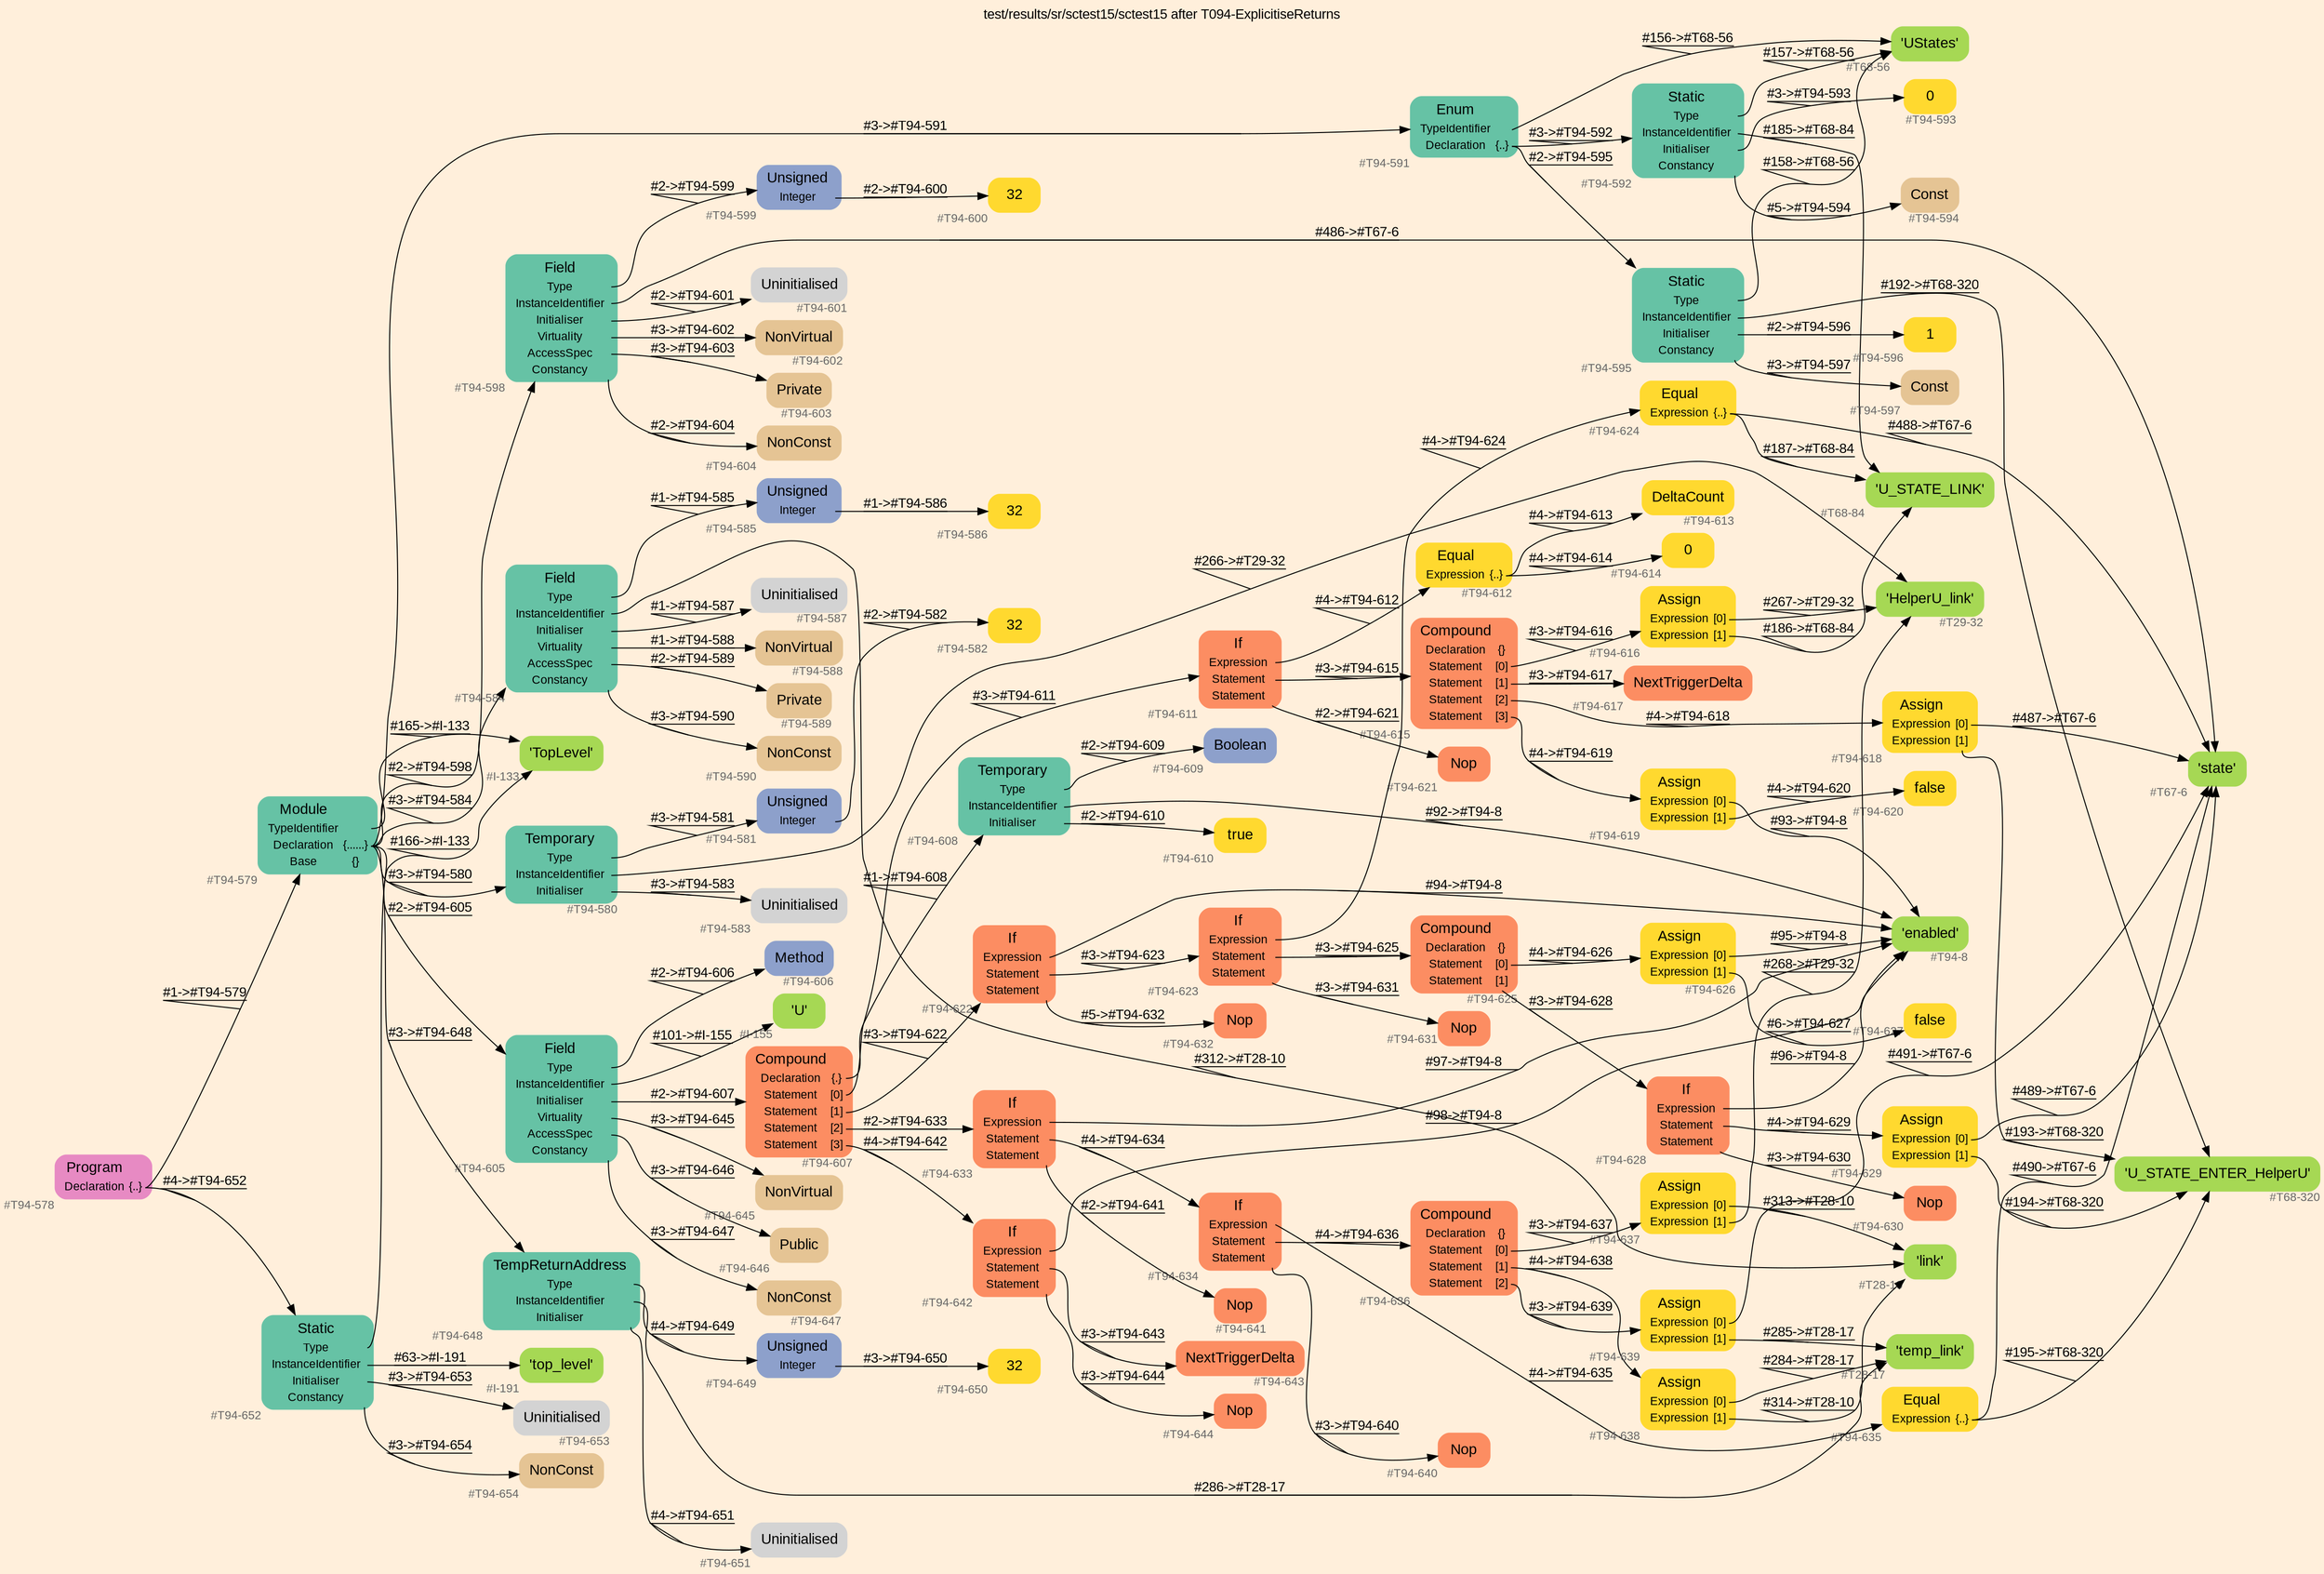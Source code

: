 digraph "test/results/sr/sctest15/sctest15 after T094-ExplicitiseReturns" {
label = "test/results/sr/sctest15/sctest15 after T094-ExplicitiseReturns"
labelloc = t
graph [
    rankdir = "LR"
    ranksep = 0.3
    bgcolor = antiquewhite1
    color = black
    fontcolor = black
    fontname = "Arial"
];
node [
    fontname = "Arial"
];
edge [
    fontname = "Arial"
];

// -------------------- node figure --------------------
// -------- block #T94-578 ----------
"#T94-578" [
    fillcolor = "/set28/4"
    xlabel = "#T94-578"
    fontsize = "12"
    fontcolor = grey40
    shape = "plaintext"
    label = <<TABLE BORDER="0" CELLBORDER="0" CELLSPACING="0">
     <TR><TD><FONT COLOR="black" POINT-SIZE="15">Program</FONT></TD></TR>
     <TR><TD><FONT COLOR="black" POINT-SIZE="12">Declaration</FONT></TD><TD PORT="port0"><FONT COLOR="black" POINT-SIZE="12">{..}</FONT></TD></TR>
    </TABLE>>
    style = "rounded,filled"
];

// -------- block #T94-579 ----------
"#T94-579" [
    fillcolor = "/set28/1"
    xlabel = "#T94-579"
    fontsize = "12"
    fontcolor = grey40
    shape = "plaintext"
    label = <<TABLE BORDER="0" CELLBORDER="0" CELLSPACING="0">
     <TR><TD><FONT COLOR="black" POINT-SIZE="15">Module</FONT></TD></TR>
     <TR><TD><FONT COLOR="black" POINT-SIZE="12">TypeIdentifier</FONT></TD><TD PORT="port0"></TD></TR>
     <TR><TD><FONT COLOR="black" POINT-SIZE="12">Declaration</FONT></TD><TD PORT="port1"><FONT COLOR="black" POINT-SIZE="12">{......}</FONT></TD></TR>
     <TR><TD><FONT COLOR="black" POINT-SIZE="12">Base</FONT></TD><TD PORT="port2"><FONT COLOR="black" POINT-SIZE="12">{}</FONT></TD></TR>
    </TABLE>>
    style = "rounded,filled"
];

// -------- block #I-133 ----------
"#I-133" [
    fillcolor = "/set28/5"
    xlabel = "#I-133"
    fontsize = "12"
    fontcolor = grey40
    shape = "plaintext"
    label = <<TABLE BORDER="0" CELLBORDER="0" CELLSPACING="0">
     <TR><TD><FONT COLOR="black" POINT-SIZE="15">'TopLevel'</FONT></TD></TR>
    </TABLE>>
    style = "rounded,filled"
];

// -------- block #T94-580 ----------
"#T94-580" [
    fillcolor = "/set28/1"
    xlabel = "#T94-580"
    fontsize = "12"
    fontcolor = grey40
    shape = "plaintext"
    label = <<TABLE BORDER="0" CELLBORDER="0" CELLSPACING="0">
     <TR><TD><FONT COLOR="black" POINT-SIZE="15">Temporary</FONT></TD></TR>
     <TR><TD><FONT COLOR="black" POINT-SIZE="12">Type</FONT></TD><TD PORT="port0"></TD></TR>
     <TR><TD><FONT COLOR="black" POINT-SIZE="12">InstanceIdentifier</FONT></TD><TD PORT="port1"></TD></TR>
     <TR><TD><FONT COLOR="black" POINT-SIZE="12">Initialiser</FONT></TD><TD PORT="port2"></TD></TR>
    </TABLE>>
    style = "rounded,filled"
];

// -------- block #T94-581 ----------
"#T94-581" [
    fillcolor = "/set28/3"
    xlabel = "#T94-581"
    fontsize = "12"
    fontcolor = grey40
    shape = "plaintext"
    label = <<TABLE BORDER="0" CELLBORDER="0" CELLSPACING="0">
     <TR><TD><FONT COLOR="black" POINT-SIZE="15">Unsigned</FONT></TD></TR>
     <TR><TD><FONT COLOR="black" POINT-SIZE="12">Integer</FONT></TD><TD PORT="port0"></TD></TR>
    </TABLE>>
    style = "rounded,filled"
];

// -------- block #T94-582 ----------
"#T94-582" [
    fillcolor = "/set28/6"
    xlabel = "#T94-582"
    fontsize = "12"
    fontcolor = grey40
    shape = "plaintext"
    label = <<TABLE BORDER="0" CELLBORDER="0" CELLSPACING="0">
     <TR><TD><FONT COLOR="black" POINT-SIZE="15">32</FONT></TD></TR>
    </TABLE>>
    style = "rounded,filled"
];

// -------- block #T29-32 ----------
"#T29-32" [
    fillcolor = "/set28/5"
    xlabel = "#T29-32"
    fontsize = "12"
    fontcolor = grey40
    shape = "plaintext"
    label = <<TABLE BORDER="0" CELLBORDER="0" CELLSPACING="0">
     <TR><TD><FONT COLOR="black" POINT-SIZE="15">'HelperU_link'</FONT></TD></TR>
    </TABLE>>
    style = "rounded,filled"
];

// -------- block #T94-583 ----------
"#T94-583" [
    xlabel = "#T94-583"
    fontsize = "12"
    fontcolor = grey40
    shape = "plaintext"
    label = <<TABLE BORDER="0" CELLBORDER="0" CELLSPACING="0">
     <TR><TD><FONT COLOR="black" POINT-SIZE="15">Uninitialised</FONT></TD></TR>
    </TABLE>>
    style = "rounded,filled"
];

// -------- block #T94-584 ----------
"#T94-584" [
    fillcolor = "/set28/1"
    xlabel = "#T94-584"
    fontsize = "12"
    fontcolor = grey40
    shape = "plaintext"
    label = <<TABLE BORDER="0" CELLBORDER="0" CELLSPACING="0">
     <TR><TD><FONT COLOR="black" POINT-SIZE="15">Field</FONT></TD></TR>
     <TR><TD><FONT COLOR="black" POINT-SIZE="12">Type</FONT></TD><TD PORT="port0"></TD></TR>
     <TR><TD><FONT COLOR="black" POINT-SIZE="12">InstanceIdentifier</FONT></TD><TD PORT="port1"></TD></TR>
     <TR><TD><FONT COLOR="black" POINT-SIZE="12">Initialiser</FONT></TD><TD PORT="port2"></TD></TR>
     <TR><TD><FONT COLOR="black" POINT-SIZE="12">Virtuality</FONT></TD><TD PORT="port3"></TD></TR>
     <TR><TD><FONT COLOR="black" POINT-SIZE="12">AccessSpec</FONT></TD><TD PORT="port4"></TD></TR>
     <TR><TD><FONT COLOR="black" POINT-SIZE="12">Constancy</FONT></TD><TD PORT="port5"></TD></TR>
    </TABLE>>
    style = "rounded,filled"
];

// -------- block #T94-585 ----------
"#T94-585" [
    fillcolor = "/set28/3"
    xlabel = "#T94-585"
    fontsize = "12"
    fontcolor = grey40
    shape = "plaintext"
    label = <<TABLE BORDER="0" CELLBORDER="0" CELLSPACING="0">
     <TR><TD><FONT COLOR="black" POINT-SIZE="15">Unsigned</FONT></TD></TR>
     <TR><TD><FONT COLOR="black" POINT-SIZE="12">Integer</FONT></TD><TD PORT="port0"></TD></TR>
    </TABLE>>
    style = "rounded,filled"
];

// -------- block #T94-586 ----------
"#T94-586" [
    fillcolor = "/set28/6"
    xlabel = "#T94-586"
    fontsize = "12"
    fontcolor = grey40
    shape = "plaintext"
    label = <<TABLE BORDER="0" CELLBORDER="0" CELLSPACING="0">
     <TR><TD><FONT COLOR="black" POINT-SIZE="15">32</FONT></TD></TR>
    </TABLE>>
    style = "rounded,filled"
];

// -------- block #T28-10 ----------
"#T28-10" [
    fillcolor = "/set28/5"
    xlabel = "#T28-10"
    fontsize = "12"
    fontcolor = grey40
    shape = "plaintext"
    label = <<TABLE BORDER="0" CELLBORDER="0" CELLSPACING="0">
     <TR><TD><FONT COLOR="black" POINT-SIZE="15">'link'</FONT></TD></TR>
    </TABLE>>
    style = "rounded,filled"
];

// -------- block #T94-587 ----------
"#T94-587" [
    xlabel = "#T94-587"
    fontsize = "12"
    fontcolor = grey40
    shape = "plaintext"
    label = <<TABLE BORDER="0" CELLBORDER="0" CELLSPACING="0">
     <TR><TD><FONT COLOR="black" POINT-SIZE="15">Uninitialised</FONT></TD></TR>
    </TABLE>>
    style = "rounded,filled"
];

// -------- block #T94-588 ----------
"#T94-588" [
    fillcolor = "/set28/7"
    xlabel = "#T94-588"
    fontsize = "12"
    fontcolor = grey40
    shape = "plaintext"
    label = <<TABLE BORDER="0" CELLBORDER="0" CELLSPACING="0">
     <TR><TD><FONT COLOR="black" POINT-SIZE="15">NonVirtual</FONT></TD></TR>
    </TABLE>>
    style = "rounded,filled"
];

// -------- block #T94-589 ----------
"#T94-589" [
    fillcolor = "/set28/7"
    xlabel = "#T94-589"
    fontsize = "12"
    fontcolor = grey40
    shape = "plaintext"
    label = <<TABLE BORDER="0" CELLBORDER="0" CELLSPACING="0">
     <TR><TD><FONT COLOR="black" POINT-SIZE="15">Private</FONT></TD></TR>
    </TABLE>>
    style = "rounded,filled"
];

// -------- block #T94-590 ----------
"#T94-590" [
    fillcolor = "/set28/7"
    xlabel = "#T94-590"
    fontsize = "12"
    fontcolor = grey40
    shape = "plaintext"
    label = <<TABLE BORDER="0" CELLBORDER="0" CELLSPACING="0">
     <TR><TD><FONT COLOR="black" POINT-SIZE="15">NonConst</FONT></TD></TR>
    </TABLE>>
    style = "rounded,filled"
];

// -------- block #T94-591 ----------
"#T94-591" [
    fillcolor = "/set28/1"
    xlabel = "#T94-591"
    fontsize = "12"
    fontcolor = grey40
    shape = "plaintext"
    label = <<TABLE BORDER="0" CELLBORDER="0" CELLSPACING="0">
     <TR><TD><FONT COLOR="black" POINT-SIZE="15">Enum</FONT></TD></TR>
     <TR><TD><FONT COLOR="black" POINT-SIZE="12">TypeIdentifier</FONT></TD><TD PORT="port0"></TD></TR>
     <TR><TD><FONT COLOR="black" POINT-SIZE="12">Declaration</FONT></TD><TD PORT="port1"><FONT COLOR="black" POINT-SIZE="12">{..}</FONT></TD></TR>
    </TABLE>>
    style = "rounded,filled"
];

// -------- block #T68-56 ----------
"#T68-56" [
    fillcolor = "/set28/5"
    xlabel = "#T68-56"
    fontsize = "12"
    fontcolor = grey40
    shape = "plaintext"
    label = <<TABLE BORDER="0" CELLBORDER="0" CELLSPACING="0">
     <TR><TD><FONT COLOR="black" POINT-SIZE="15">'UStates'</FONT></TD></TR>
    </TABLE>>
    style = "rounded,filled"
];

// -------- block #T94-592 ----------
"#T94-592" [
    fillcolor = "/set28/1"
    xlabel = "#T94-592"
    fontsize = "12"
    fontcolor = grey40
    shape = "plaintext"
    label = <<TABLE BORDER="0" CELLBORDER="0" CELLSPACING="0">
     <TR><TD><FONT COLOR="black" POINT-SIZE="15">Static</FONT></TD></TR>
     <TR><TD><FONT COLOR="black" POINT-SIZE="12">Type</FONT></TD><TD PORT="port0"></TD></TR>
     <TR><TD><FONT COLOR="black" POINT-SIZE="12">InstanceIdentifier</FONT></TD><TD PORT="port1"></TD></TR>
     <TR><TD><FONT COLOR="black" POINT-SIZE="12">Initialiser</FONT></TD><TD PORT="port2"></TD></TR>
     <TR><TD><FONT COLOR="black" POINT-SIZE="12">Constancy</FONT></TD><TD PORT="port3"></TD></TR>
    </TABLE>>
    style = "rounded,filled"
];

// -------- block #T68-84 ----------
"#T68-84" [
    fillcolor = "/set28/5"
    xlabel = "#T68-84"
    fontsize = "12"
    fontcolor = grey40
    shape = "plaintext"
    label = <<TABLE BORDER="0" CELLBORDER="0" CELLSPACING="0">
     <TR><TD><FONT COLOR="black" POINT-SIZE="15">'U_STATE_LINK'</FONT></TD></TR>
    </TABLE>>
    style = "rounded,filled"
];

// -------- block #T94-593 ----------
"#T94-593" [
    fillcolor = "/set28/6"
    xlabel = "#T94-593"
    fontsize = "12"
    fontcolor = grey40
    shape = "plaintext"
    label = <<TABLE BORDER="0" CELLBORDER="0" CELLSPACING="0">
     <TR><TD><FONT COLOR="black" POINT-SIZE="15">0</FONT></TD></TR>
    </TABLE>>
    style = "rounded,filled"
];

// -------- block #T94-594 ----------
"#T94-594" [
    fillcolor = "/set28/7"
    xlabel = "#T94-594"
    fontsize = "12"
    fontcolor = grey40
    shape = "plaintext"
    label = <<TABLE BORDER="0" CELLBORDER="0" CELLSPACING="0">
     <TR><TD><FONT COLOR="black" POINT-SIZE="15">Const</FONT></TD></TR>
    </TABLE>>
    style = "rounded,filled"
];

// -------- block #T94-595 ----------
"#T94-595" [
    fillcolor = "/set28/1"
    xlabel = "#T94-595"
    fontsize = "12"
    fontcolor = grey40
    shape = "plaintext"
    label = <<TABLE BORDER="0" CELLBORDER="0" CELLSPACING="0">
     <TR><TD><FONT COLOR="black" POINT-SIZE="15">Static</FONT></TD></TR>
     <TR><TD><FONT COLOR="black" POINT-SIZE="12">Type</FONT></TD><TD PORT="port0"></TD></TR>
     <TR><TD><FONT COLOR="black" POINT-SIZE="12">InstanceIdentifier</FONT></TD><TD PORT="port1"></TD></TR>
     <TR><TD><FONT COLOR="black" POINT-SIZE="12">Initialiser</FONT></TD><TD PORT="port2"></TD></TR>
     <TR><TD><FONT COLOR="black" POINT-SIZE="12">Constancy</FONT></TD><TD PORT="port3"></TD></TR>
    </TABLE>>
    style = "rounded,filled"
];

// -------- block #T68-320 ----------
"#T68-320" [
    fillcolor = "/set28/5"
    xlabel = "#T68-320"
    fontsize = "12"
    fontcolor = grey40
    shape = "plaintext"
    label = <<TABLE BORDER="0" CELLBORDER="0" CELLSPACING="0">
     <TR><TD><FONT COLOR="black" POINT-SIZE="15">'U_STATE_ENTER_HelperU'</FONT></TD></TR>
    </TABLE>>
    style = "rounded,filled"
];

// -------- block #T94-596 ----------
"#T94-596" [
    fillcolor = "/set28/6"
    xlabel = "#T94-596"
    fontsize = "12"
    fontcolor = grey40
    shape = "plaintext"
    label = <<TABLE BORDER="0" CELLBORDER="0" CELLSPACING="0">
     <TR><TD><FONT COLOR="black" POINT-SIZE="15">1</FONT></TD></TR>
    </TABLE>>
    style = "rounded,filled"
];

// -------- block #T94-597 ----------
"#T94-597" [
    fillcolor = "/set28/7"
    xlabel = "#T94-597"
    fontsize = "12"
    fontcolor = grey40
    shape = "plaintext"
    label = <<TABLE BORDER="0" CELLBORDER="0" CELLSPACING="0">
     <TR><TD><FONT COLOR="black" POINT-SIZE="15">Const</FONT></TD></TR>
    </TABLE>>
    style = "rounded,filled"
];

// -------- block #T94-598 ----------
"#T94-598" [
    fillcolor = "/set28/1"
    xlabel = "#T94-598"
    fontsize = "12"
    fontcolor = grey40
    shape = "plaintext"
    label = <<TABLE BORDER="0" CELLBORDER="0" CELLSPACING="0">
     <TR><TD><FONT COLOR="black" POINT-SIZE="15">Field</FONT></TD></TR>
     <TR><TD><FONT COLOR="black" POINT-SIZE="12">Type</FONT></TD><TD PORT="port0"></TD></TR>
     <TR><TD><FONT COLOR="black" POINT-SIZE="12">InstanceIdentifier</FONT></TD><TD PORT="port1"></TD></TR>
     <TR><TD><FONT COLOR="black" POINT-SIZE="12">Initialiser</FONT></TD><TD PORT="port2"></TD></TR>
     <TR><TD><FONT COLOR="black" POINT-SIZE="12">Virtuality</FONT></TD><TD PORT="port3"></TD></TR>
     <TR><TD><FONT COLOR="black" POINT-SIZE="12">AccessSpec</FONT></TD><TD PORT="port4"></TD></TR>
     <TR><TD><FONT COLOR="black" POINT-SIZE="12">Constancy</FONT></TD><TD PORT="port5"></TD></TR>
    </TABLE>>
    style = "rounded,filled"
];

// -------- block #T94-599 ----------
"#T94-599" [
    fillcolor = "/set28/3"
    xlabel = "#T94-599"
    fontsize = "12"
    fontcolor = grey40
    shape = "plaintext"
    label = <<TABLE BORDER="0" CELLBORDER="0" CELLSPACING="0">
     <TR><TD><FONT COLOR="black" POINT-SIZE="15">Unsigned</FONT></TD></TR>
     <TR><TD><FONT COLOR="black" POINT-SIZE="12">Integer</FONT></TD><TD PORT="port0"></TD></TR>
    </TABLE>>
    style = "rounded,filled"
];

// -------- block #T94-600 ----------
"#T94-600" [
    fillcolor = "/set28/6"
    xlabel = "#T94-600"
    fontsize = "12"
    fontcolor = grey40
    shape = "plaintext"
    label = <<TABLE BORDER="0" CELLBORDER="0" CELLSPACING="0">
     <TR><TD><FONT COLOR="black" POINT-SIZE="15">32</FONT></TD></TR>
    </TABLE>>
    style = "rounded,filled"
];

// -------- block #T67-6 ----------
"#T67-6" [
    fillcolor = "/set28/5"
    xlabel = "#T67-6"
    fontsize = "12"
    fontcolor = grey40
    shape = "plaintext"
    label = <<TABLE BORDER="0" CELLBORDER="0" CELLSPACING="0">
     <TR><TD><FONT COLOR="black" POINT-SIZE="15">'state'</FONT></TD></TR>
    </TABLE>>
    style = "rounded,filled"
];

// -------- block #T94-601 ----------
"#T94-601" [
    xlabel = "#T94-601"
    fontsize = "12"
    fontcolor = grey40
    shape = "plaintext"
    label = <<TABLE BORDER="0" CELLBORDER="0" CELLSPACING="0">
     <TR><TD><FONT COLOR="black" POINT-SIZE="15">Uninitialised</FONT></TD></TR>
    </TABLE>>
    style = "rounded,filled"
];

// -------- block #T94-602 ----------
"#T94-602" [
    fillcolor = "/set28/7"
    xlabel = "#T94-602"
    fontsize = "12"
    fontcolor = grey40
    shape = "plaintext"
    label = <<TABLE BORDER="0" CELLBORDER="0" CELLSPACING="0">
     <TR><TD><FONT COLOR="black" POINT-SIZE="15">NonVirtual</FONT></TD></TR>
    </TABLE>>
    style = "rounded,filled"
];

// -------- block #T94-603 ----------
"#T94-603" [
    fillcolor = "/set28/7"
    xlabel = "#T94-603"
    fontsize = "12"
    fontcolor = grey40
    shape = "plaintext"
    label = <<TABLE BORDER="0" CELLBORDER="0" CELLSPACING="0">
     <TR><TD><FONT COLOR="black" POINT-SIZE="15">Private</FONT></TD></TR>
    </TABLE>>
    style = "rounded,filled"
];

// -------- block #T94-604 ----------
"#T94-604" [
    fillcolor = "/set28/7"
    xlabel = "#T94-604"
    fontsize = "12"
    fontcolor = grey40
    shape = "plaintext"
    label = <<TABLE BORDER="0" CELLBORDER="0" CELLSPACING="0">
     <TR><TD><FONT COLOR="black" POINT-SIZE="15">NonConst</FONT></TD></TR>
    </TABLE>>
    style = "rounded,filled"
];

// -------- block #T94-605 ----------
"#T94-605" [
    fillcolor = "/set28/1"
    xlabel = "#T94-605"
    fontsize = "12"
    fontcolor = grey40
    shape = "plaintext"
    label = <<TABLE BORDER="0" CELLBORDER="0" CELLSPACING="0">
     <TR><TD><FONT COLOR="black" POINT-SIZE="15">Field</FONT></TD></TR>
     <TR><TD><FONT COLOR="black" POINT-SIZE="12">Type</FONT></TD><TD PORT="port0"></TD></TR>
     <TR><TD><FONT COLOR="black" POINT-SIZE="12">InstanceIdentifier</FONT></TD><TD PORT="port1"></TD></TR>
     <TR><TD><FONT COLOR="black" POINT-SIZE="12">Initialiser</FONT></TD><TD PORT="port2"></TD></TR>
     <TR><TD><FONT COLOR="black" POINT-SIZE="12">Virtuality</FONT></TD><TD PORT="port3"></TD></TR>
     <TR><TD><FONT COLOR="black" POINT-SIZE="12">AccessSpec</FONT></TD><TD PORT="port4"></TD></TR>
     <TR><TD><FONT COLOR="black" POINT-SIZE="12">Constancy</FONT></TD><TD PORT="port5"></TD></TR>
    </TABLE>>
    style = "rounded,filled"
];

// -------- block #T94-606 ----------
"#T94-606" [
    fillcolor = "/set28/3"
    xlabel = "#T94-606"
    fontsize = "12"
    fontcolor = grey40
    shape = "plaintext"
    label = <<TABLE BORDER="0" CELLBORDER="0" CELLSPACING="0">
     <TR><TD><FONT COLOR="black" POINT-SIZE="15">Method</FONT></TD></TR>
    </TABLE>>
    style = "rounded,filled"
];

// -------- block #I-155 ----------
"#I-155" [
    fillcolor = "/set28/5"
    xlabel = "#I-155"
    fontsize = "12"
    fontcolor = grey40
    shape = "plaintext"
    label = <<TABLE BORDER="0" CELLBORDER="0" CELLSPACING="0">
     <TR><TD><FONT COLOR="black" POINT-SIZE="15">'U'</FONT></TD></TR>
    </TABLE>>
    style = "rounded,filled"
];

// -------- block #T94-607 ----------
"#T94-607" [
    fillcolor = "/set28/2"
    xlabel = "#T94-607"
    fontsize = "12"
    fontcolor = grey40
    shape = "plaintext"
    label = <<TABLE BORDER="0" CELLBORDER="0" CELLSPACING="0">
     <TR><TD><FONT COLOR="black" POINT-SIZE="15">Compound</FONT></TD></TR>
     <TR><TD><FONT COLOR="black" POINT-SIZE="12">Declaration</FONT></TD><TD PORT="port0"><FONT COLOR="black" POINT-SIZE="12">{.}</FONT></TD></TR>
     <TR><TD><FONT COLOR="black" POINT-SIZE="12">Statement</FONT></TD><TD PORT="port1"><FONT COLOR="black" POINT-SIZE="12">[0]</FONT></TD></TR>
     <TR><TD><FONT COLOR="black" POINT-SIZE="12">Statement</FONT></TD><TD PORT="port2"><FONT COLOR="black" POINT-SIZE="12">[1]</FONT></TD></TR>
     <TR><TD><FONT COLOR="black" POINT-SIZE="12">Statement</FONT></TD><TD PORT="port3"><FONT COLOR="black" POINT-SIZE="12">[2]</FONT></TD></TR>
     <TR><TD><FONT COLOR="black" POINT-SIZE="12">Statement</FONT></TD><TD PORT="port4"><FONT COLOR="black" POINT-SIZE="12">[3]</FONT></TD></TR>
    </TABLE>>
    style = "rounded,filled"
];

// -------- block #T94-608 ----------
"#T94-608" [
    fillcolor = "/set28/1"
    xlabel = "#T94-608"
    fontsize = "12"
    fontcolor = grey40
    shape = "plaintext"
    label = <<TABLE BORDER="0" CELLBORDER="0" CELLSPACING="0">
     <TR><TD><FONT COLOR="black" POINT-SIZE="15">Temporary</FONT></TD></TR>
     <TR><TD><FONT COLOR="black" POINT-SIZE="12">Type</FONT></TD><TD PORT="port0"></TD></TR>
     <TR><TD><FONT COLOR="black" POINT-SIZE="12">InstanceIdentifier</FONT></TD><TD PORT="port1"></TD></TR>
     <TR><TD><FONT COLOR="black" POINT-SIZE="12">Initialiser</FONT></TD><TD PORT="port2"></TD></TR>
    </TABLE>>
    style = "rounded,filled"
];

// -------- block #T94-609 ----------
"#T94-609" [
    fillcolor = "/set28/3"
    xlabel = "#T94-609"
    fontsize = "12"
    fontcolor = grey40
    shape = "plaintext"
    label = <<TABLE BORDER="0" CELLBORDER="0" CELLSPACING="0">
     <TR><TD><FONT COLOR="black" POINT-SIZE="15">Boolean</FONT></TD></TR>
    </TABLE>>
    style = "rounded,filled"
];

// -------- block #T94-8 ----------
"#T94-8" [
    fillcolor = "/set28/5"
    xlabel = "#T94-8"
    fontsize = "12"
    fontcolor = grey40
    shape = "plaintext"
    label = <<TABLE BORDER="0" CELLBORDER="0" CELLSPACING="0">
     <TR><TD><FONT COLOR="black" POINT-SIZE="15">'enabled'</FONT></TD></TR>
    </TABLE>>
    style = "rounded,filled"
];

// -------- block #T94-610 ----------
"#T94-610" [
    fillcolor = "/set28/6"
    xlabel = "#T94-610"
    fontsize = "12"
    fontcolor = grey40
    shape = "plaintext"
    label = <<TABLE BORDER="0" CELLBORDER="0" CELLSPACING="0">
     <TR><TD><FONT COLOR="black" POINT-SIZE="15">true</FONT></TD></TR>
    </TABLE>>
    style = "rounded,filled"
];

// -------- block #T94-611 ----------
"#T94-611" [
    fillcolor = "/set28/2"
    xlabel = "#T94-611"
    fontsize = "12"
    fontcolor = grey40
    shape = "plaintext"
    label = <<TABLE BORDER="0" CELLBORDER="0" CELLSPACING="0">
     <TR><TD><FONT COLOR="black" POINT-SIZE="15">If</FONT></TD></TR>
     <TR><TD><FONT COLOR="black" POINT-SIZE="12">Expression</FONT></TD><TD PORT="port0"></TD></TR>
     <TR><TD><FONT COLOR="black" POINT-SIZE="12">Statement</FONT></TD><TD PORT="port1"></TD></TR>
     <TR><TD><FONT COLOR="black" POINT-SIZE="12">Statement</FONT></TD><TD PORT="port2"></TD></TR>
    </TABLE>>
    style = "rounded,filled"
];

// -------- block #T94-612 ----------
"#T94-612" [
    fillcolor = "/set28/6"
    xlabel = "#T94-612"
    fontsize = "12"
    fontcolor = grey40
    shape = "plaintext"
    label = <<TABLE BORDER="0" CELLBORDER="0" CELLSPACING="0">
     <TR><TD><FONT COLOR="black" POINT-SIZE="15">Equal</FONT></TD></TR>
     <TR><TD><FONT COLOR="black" POINT-SIZE="12">Expression</FONT></TD><TD PORT="port0"><FONT COLOR="black" POINT-SIZE="12">{..}</FONT></TD></TR>
    </TABLE>>
    style = "rounded,filled"
];

// -------- block #T94-613 ----------
"#T94-613" [
    fillcolor = "/set28/6"
    xlabel = "#T94-613"
    fontsize = "12"
    fontcolor = grey40
    shape = "plaintext"
    label = <<TABLE BORDER="0" CELLBORDER="0" CELLSPACING="0">
     <TR><TD><FONT COLOR="black" POINT-SIZE="15">DeltaCount</FONT></TD></TR>
    </TABLE>>
    style = "rounded,filled"
];

// -------- block #T94-614 ----------
"#T94-614" [
    fillcolor = "/set28/6"
    xlabel = "#T94-614"
    fontsize = "12"
    fontcolor = grey40
    shape = "plaintext"
    label = <<TABLE BORDER="0" CELLBORDER="0" CELLSPACING="0">
     <TR><TD><FONT COLOR="black" POINT-SIZE="15">0</FONT></TD></TR>
    </TABLE>>
    style = "rounded,filled"
];

// -------- block #T94-615 ----------
"#T94-615" [
    fillcolor = "/set28/2"
    xlabel = "#T94-615"
    fontsize = "12"
    fontcolor = grey40
    shape = "plaintext"
    label = <<TABLE BORDER="0" CELLBORDER="0" CELLSPACING="0">
     <TR><TD><FONT COLOR="black" POINT-SIZE="15">Compound</FONT></TD></TR>
     <TR><TD><FONT COLOR="black" POINT-SIZE="12">Declaration</FONT></TD><TD PORT="port0"><FONT COLOR="black" POINT-SIZE="12">{}</FONT></TD></TR>
     <TR><TD><FONT COLOR="black" POINT-SIZE="12">Statement</FONT></TD><TD PORT="port1"><FONT COLOR="black" POINT-SIZE="12">[0]</FONT></TD></TR>
     <TR><TD><FONT COLOR="black" POINT-SIZE="12">Statement</FONT></TD><TD PORT="port2"><FONT COLOR="black" POINT-SIZE="12">[1]</FONT></TD></TR>
     <TR><TD><FONT COLOR="black" POINT-SIZE="12">Statement</FONT></TD><TD PORT="port3"><FONT COLOR="black" POINT-SIZE="12">[2]</FONT></TD></TR>
     <TR><TD><FONT COLOR="black" POINT-SIZE="12">Statement</FONT></TD><TD PORT="port4"><FONT COLOR="black" POINT-SIZE="12">[3]</FONT></TD></TR>
    </TABLE>>
    style = "rounded,filled"
];

// -------- block #T94-616 ----------
"#T94-616" [
    fillcolor = "/set28/6"
    xlabel = "#T94-616"
    fontsize = "12"
    fontcolor = grey40
    shape = "plaintext"
    label = <<TABLE BORDER="0" CELLBORDER="0" CELLSPACING="0">
     <TR><TD><FONT COLOR="black" POINT-SIZE="15">Assign</FONT></TD></TR>
     <TR><TD><FONT COLOR="black" POINT-SIZE="12">Expression</FONT></TD><TD PORT="port0"><FONT COLOR="black" POINT-SIZE="12">[0]</FONT></TD></TR>
     <TR><TD><FONT COLOR="black" POINT-SIZE="12">Expression</FONT></TD><TD PORT="port1"><FONT COLOR="black" POINT-SIZE="12">[1]</FONT></TD></TR>
    </TABLE>>
    style = "rounded,filled"
];

// -------- block #T94-617 ----------
"#T94-617" [
    fillcolor = "/set28/2"
    xlabel = "#T94-617"
    fontsize = "12"
    fontcolor = grey40
    shape = "plaintext"
    label = <<TABLE BORDER="0" CELLBORDER="0" CELLSPACING="0">
     <TR><TD><FONT COLOR="black" POINT-SIZE="15">NextTriggerDelta</FONT></TD></TR>
    </TABLE>>
    style = "rounded,filled"
];

// -------- block #T94-618 ----------
"#T94-618" [
    fillcolor = "/set28/6"
    xlabel = "#T94-618"
    fontsize = "12"
    fontcolor = grey40
    shape = "plaintext"
    label = <<TABLE BORDER="0" CELLBORDER="0" CELLSPACING="0">
     <TR><TD><FONT COLOR="black" POINT-SIZE="15">Assign</FONT></TD></TR>
     <TR><TD><FONT COLOR="black" POINT-SIZE="12">Expression</FONT></TD><TD PORT="port0"><FONT COLOR="black" POINT-SIZE="12">[0]</FONT></TD></TR>
     <TR><TD><FONT COLOR="black" POINT-SIZE="12">Expression</FONT></TD><TD PORT="port1"><FONT COLOR="black" POINT-SIZE="12">[1]</FONT></TD></TR>
    </TABLE>>
    style = "rounded,filled"
];

// -------- block #T94-619 ----------
"#T94-619" [
    fillcolor = "/set28/6"
    xlabel = "#T94-619"
    fontsize = "12"
    fontcolor = grey40
    shape = "plaintext"
    label = <<TABLE BORDER="0" CELLBORDER="0" CELLSPACING="0">
     <TR><TD><FONT COLOR="black" POINT-SIZE="15">Assign</FONT></TD></TR>
     <TR><TD><FONT COLOR="black" POINT-SIZE="12">Expression</FONT></TD><TD PORT="port0"><FONT COLOR="black" POINT-SIZE="12">[0]</FONT></TD></TR>
     <TR><TD><FONT COLOR="black" POINT-SIZE="12">Expression</FONT></TD><TD PORT="port1"><FONT COLOR="black" POINT-SIZE="12">[1]</FONT></TD></TR>
    </TABLE>>
    style = "rounded,filled"
];

// -------- block #T94-620 ----------
"#T94-620" [
    fillcolor = "/set28/6"
    xlabel = "#T94-620"
    fontsize = "12"
    fontcolor = grey40
    shape = "plaintext"
    label = <<TABLE BORDER="0" CELLBORDER="0" CELLSPACING="0">
     <TR><TD><FONT COLOR="black" POINT-SIZE="15">false</FONT></TD></TR>
    </TABLE>>
    style = "rounded,filled"
];

// -------- block #T94-621 ----------
"#T94-621" [
    fillcolor = "/set28/2"
    xlabel = "#T94-621"
    fontsize = "12"
    fontcolor = grey40
    shape = "plaintext"
    label = <<TABLE BORDER="0" CELLBORDER="0" CELLSPACING="0">
     <TR><TD><FONT COLOR="black" POINT-SIZE="15">Nop</FONT></TD></TR>
    </TABLE>>
    style = "rounded,filled"
];

// -------- block #T94-622 ----------
"#T94-622" [
    fillcolor = "/set28/2"
    xlabel = "#T94-622"
    fontsize = "12"
    fontcolor = grey40
    shape = "plaintext"
    label = <<TABLE BORDER="0" CELLBORDER="0" CELLSPACING="0">
     <TR><TD><FONT COLOR="black" POINT-SIZE="15">If</FONT></TD></TR>
     <TR><TD><FONT COLOR="black" POINT-SIZE="12">Expression</FONT></TD><TD PORT="port0"></TD></TR>
     <TR><TD><FONT COLOR="black" POINT-SIZE="12">Statement</FONT></TD><TD PORT="port1"></TD></TR>
     <TR><TD><FONT COLOR="black" POINT-SIZE="12">Statement</FONT></TD><TD PORT="port2"></TD></TR>
    </TABLE>>
    style = "rounded,filled"
];

// -------- block #T94-623 ----------
"#T94-623" [
    fillcolor = "/set28/2"
    xlabel = "#T94-623"
    fontsize = "12"
    fontcolor = grey40
    shape = "plaintext"
    label = <<TABLE BORDER="0" CELLBORDER="0" CELLSPACING="0">
     <TR><TD><FONT COLOR="black" POINT-SIZE="15">If</FONT></TD></TR>
     <TR><TD><FONT COLOR="black" POINT-SIZE="12">Expression</FONT></TD><TD PORT="port0"></TD></TR>
     <TR><TD><FONT COLOR="black" POINT-SIZE="12">Statement</FONT></TD><TD PORT="port1"></TD></TR>
     <TR><TD><FONT COLOR="black" POINT-SIZE="12">Statement</FONT></TD><TD PORT="port2"></TD></TR>
    </TABLE>>
    style = "rounded,filled"
];

// -------- block #T94-624 ----------
"#T94-624" [
    fillcolor = "/set28/6"
    xlabel = "#T94-624"
    fontsize = "12"
    fontcolor = grey40
    shape = "plaintext"
    label = <<TABLE BORDER="0" CELLBORDER="0" CELLSPACING="0">
     <TR><TD><FONT COLOR="black" POINT-SIZE="15">Equal</FONT></TD></TR>
     <TR><TD><FONT COLOR="black" POINT-SIZE="12">Expression</FONT></TD><TD PORT="port0"><FONT COLOR="black" POINT-SIZE="12">{..}</FONT></TD></TR>
    </TABLE>>
    style = "rounded,filled"
];

// -------- block #T94-625 ----------
"#T94-625" [
    fillcolor = "/set28/2"
    xlabel = "#T94-625"
    fontsize = "12"
    fontcolor = grey40
    shape = "plaintext"
    label = <<TABLE BORDER="0" CELLBORDER="0" CELLSPACING="0">
     <TR><TD><FONT COLOR="black" POINT-SIZE="15">Compound</FONT></TD></TR>
     <TR><TD><FONT COLOR="black" POINT-SIZE="12">Declaration</FONT></TD><TD PORT="port0"><FONT COLOR="black" POINT-SIZE="12">{}</FONT></TD></TR>
     <TR><TD><FONT COLOR="black" POINT-SIZE="12">Statement</FONT></TD><TD PORT="port1"><FONT COLOR="black" POINT-SIZE="12">[0]</FONT></TD></TR>
     <TR><TD><FONT COLOR="black" POINT-SIZE="12">Statement</FONT></TD><TD PORT="port2"><FONT COLOR="black" POINT-SIZE="12">[1]</FONT></TD></TR>
    </TABLE>>
    style = "rounded,filled"
];

// -------- block #T94-626 ----------
"#T94-626" [
    fillcolor = "/set28/6"
    xlabel = "#T94-626"
    fontsize = "12"
    fontcolor = grey40
    shape = "plaintext"
    label = <<TABLE BORDER="0" CELLBORDER="0" CELLSPACING="0">
     <TR><TD><FONT COLOR="black" POINT-SIZE="15">Assign</FONT></TD></TR>
     <TR><TD><FONT COLOR="black" POINT-SIZE="12">Expression</FONT></TD><TD PORT="port0"><FONT COLOR="black" POINT-SIZE="12">[0]</FONT></TD></TR>
     <TR><TD><FONT COLOR="black" POINT-SIZE="12">Expression</FONT></TD><TD PORT="port1"><FONT COLOR="black" POINT-SIZE="12">[1]</FONT></TD></TR>
    </TABLE>>
    style = "rounded,filled"
];

// -------- block #T94-627 ----------
"#T94-627" [
    fillcolor = "/set28/6"
    xlabel = "#T94-627"
    fontsize = "12"
    fontcolor = grey40
    shape = "plaintext"
    label = <<TABLE BORDER="0" CELLBORDER="0" CELLSPACING="0">
     <TR><TD><FONT COLOR="black" POINT-SIZE="15">false</FONT></TD></TR>
    </TABLE>>
    style = "rounded,filled"
];

// -------- block #T94-628 ----------
"#T94-628" [
    fillcolor = "/set28/2"
    xlabel = "#T94-628"
    fontsize = "12"
    fontcolor = grey40
    shape = "plaintext"
    label = <<TABLE BORDER="0" CELLBORDER="0" CELLSPACING="0">
     <TR><TD><FONT COLOR="black" POINT-SIZE="15">If</FONT></TD></TR>
     <TR><TD><FONT COLOR="black" POINT-SIZE="12">Expression</FONT></TD><TD PORT="port0"></TD></TR>
     <TR><TD><FONT COLOR="black" POINT-SIZE="12">Statement</FONT></TD><TD PORT="port1"></TD></TR>
     <TR><TD><FONT COLOR="black" POINT-SIZE="12">Statement</FONT></TD><TD PORT="port2"></TD></TR>
    </TABLE>>
    style = "rounded,filled"
];

// -------- block #T94-629 ----------
"#T94-629" [
    fillcolor = "/set28/6"
    xlabel = "#T94-629"
    fontsize = "12"
    fontcolor = grey40
    shape = "plaintext"
    label = <<TABLE BORDER="0" CELLBORDER="0" CELLSPACING="0">
     <TR><TD><FONT COLOR="black" POINT-SIZE="15">Assign</FONT></TD></TR>
     <TR><TD><FONT COLOR="black" POINT-SIZE="12">Expression</FONT></TD><TD PORT="port0"><FONT COLOR="black" POINT-SIZE="12">[0]</FONT></TD></TR>
     <TR><TD><FONT COLOR="black" POINT-SIZE="12">Expression</FONT></TD><TD PORT="port1"><FONT COLOR="black" POINT-SIZE="12">[1]</FONT></TD></TR>
    </TABLE>>
    style = "rounded,filled"
];

// -------- block #T94-630 ----------
"#T94-630" [
    fillcolor = "/set28/2"
    xlabel = "#T94-630"
    fontsize = "12"
    fontcolor = grey40
    shape = "plaintext"
    label = <<TABLE BORDER="0" CELLBORDER="0" CELLSPACING="0">
     <TR><TD><FONT COLOR="black" POINT-SIZE="15">Nop</FONT></TD></TR>
    </TABLE>>
    style = "rounded,filled"
];

// -------- block #T94-631 ----------
"#T94-631" [
    fillcolor = "/set28/2"
    xlabel = "#T94-631"
    fontsize = "12"
    fontcolor = grey40
    shape = "plaintext"
    label = <<TABLE BORDER="0" CELLBORDER="0" CELLSPACING="0">
     <TR><TD><FONT COLOR="black" POINT-SIZE="15">Nop</FONT></TD></TR>
    </TABLE>>
    style = "rounded,filled"
];

// -------- block #T94-632 ----------
"#T94-632" [
    fillcolor = "/set28/2"
    xlabel = "#T94-632"
    fontsize = "12"
    fontcolor = grey40
    shape = "plaintext"
    label = <<TABLE BORDER="0" CELLBORDER="0" CELLSPACING="0">
     <TR><TD><FONT COLOR="black" POINT-SIZE="15">Nop</FONT></TD></TR>
    </TABLE>>
    style = "rounded,filled"
];

// -------- block #T94-633 ----------
"#T94-633" [
    fillcolor = "/set28/2"
    xlabel = "#T94-633"
    fontsize = "12"
    fontcolor = grey40
    shape = "plaintext"
    label = <<TABLE BORDER="0" CELLBORDER="0" CELLSPACING="0">
     <TR><TD><FONT COLOR="black" POINT-SIZE="15">If</FONT></TD></TR>
     <TR><TD><FONT COLOR="black" POINT-SIZE="12">Expression</FONT></TD><TD PORT="port0"></TD></TR>
     <TR><TD><FONT COLOR="black" POINT-SIZE="12">Statement</FONT></TD><TD PORT="port1"></TD></TR>
     <TR><TD><FONT COLOR="black" POINT-SIZE="12">Statement</FONT></TD><TD PORT="port2"></TD></TR>
    </TABLE>>
    style = "rounded,filled"
];

// -------- block #T94-634 ----------
"#T94-634" [
    fillcolor = "/set28/2"
    xlabel = "#T94-634"
    fontsize = "12"
    fontcolor = grey40
    shape = "plaintext"
    label = <<TABLE BORDER="0" CELLBORDER="0" CELLSPACING="0">
     <TR><TD><FONT COLOR="black" POINT-SIZE="15">If</FONT></TD></TR>
     <TR><TD><FONT COLOR="black" POINT-SIZE="12">Expression</FONT></TD><TD PORT="port0"></TD></TR>
     <TR><TD><FONT COLOR="black" POINT-SIZE="12">Statement</FONT></TD><TD PORT="port1"></TD></TR>
     <TR><TD><FONT COLOR="black" POINT-SIZE="12">Statement</FONT></TD><TD PORT="port2"></TD></TR>
    </TABLE>>
    style = "rounded,filled"
];

// -------- block #T94-635 ----------
"#T94-635" [
    fillcolor = "/set28/6"
    xlabel = "#T94-635"
    fontsize = "12"
    fontcolor = grey40
    shape = "plaintext"
    label = <<TABLE BORDER="0" CELLBORDER="0" CELLSPACING="0">
     <TR><TD><FONT COLOR="black" POINT-SIZE="15">Equal</FONT></TD></TR>
     <TR><TD><FONT COLOR="black" POINT-SIZE="12">Expression</FONT></TD><TD PORT="port0"><FONT COLOR="black" POINT-SIZE="12">{..}</FONT></TD></TR>
    </TABLE>>
    style = "rounded,filled"
];

// -------- block #T94-636 ----------
"#T94-636" [
    fillcolor = "/set28/2"
    xlabel = "#T94-636"
    fontsize = "12"
    fontcolor = grey40
    shape = "plaintext"
    label = <<TABLE BORDER="0" CELLBORDER="0" CELLSPACING="0">
     <TR><TD><FONT COLOR="black" POINT-SIZE="15">Compound</FONT></TD></TR>
     <TR><TD><FONT COLOR="black" POINT-SIZE="12">Declaration</FONT></TD><TD PORT="port0"><FONT COLOR="black" POINT-SIZE="12">{}</FONT></TD></TR>
     <TR><TD><FONT COLOR="black" POINT-SIZE="12">Statement</FONT></TD><TD PORT="port1"><FONT COLOR="black" POINT-SIZE="12">[0]</FONT></TD></TR>
     <TR><TD><FONT COLOR="black" POINT-SIZE="12">Statement</FONT></TD><TD PORT="port2"><FONT COLOR="black" POINT-SIZE="12">[1]</FONT></TD></TR>
     <TR><TD><FONT COLOR="black" POINT-SIZE="12">Statement</FONT></TD><TD PORT="port3"><FONT COLOR="black" POINT-SIZE="12">[2]</FONT></TD></TR>
    </TABLE>>
    style = "rounded,filled"
];

// -------- block #T94-637 ----------
"#T94-637" [
    fillcolor = "/set28/6"
    xlabel = "#T94-637"
    fontsize = "12"
    fontcolor = grey40
    shape = "plaintext"
    label = <<TABLE BORDER="0" CELLBORDER="0" CELLSPACING="0">
     <TR><TD><FONT COLOR="black" POINT-SIZE="15">Assign</FONT></TD></TR>
     <TR><TD><FONT COLOR="black" POINT-SIZE="12">Expression</FONT></TD><TD PORT="port0"><FONT COLOR="black" POINT-SIZE="12">[0]</FONT></TD></TR>
     <TR><TD><FONT COLOR="black" POINT-SIZE="12">Expression</FONT></TD><TD PORT="port1"><FONT COLOR="black" POINT-SIZE="12">[1]</FONT></TD></TR>
    </TABLE>>
    style = "rounded,filled"
];

// -------- block #T94-638 ----------
"#T94-638" [
    fillcolor = "/set28/6"
    xlabel = "#T94-638"
    fontsize = "12"
    fontcolor = grey40
    shape = "plaintext"
    label = <<TABLE BORDER="0" CELLBORDER="0" CELLSPACING="0">
     <TR><TD><FONT COLOR="black" POINT-SIZE="15">Assign</FONT></TD></TR>
     <TR><TD><FONT COLOR="black" POINT-SIZE="12">Expression</FONT></TD><TD PORT="port0"><FONT COLOR="black" POINT-SIZE="12">[0]</FONT></TD></TR>
     <TR><TD><FONT COLOR="black" POINT-SIZE="12">Expression</FONT></TD><TD PORT="port1"><FONT COLOR="black" POINT-SIZE="12">[1]</FONT></TD></TR>
    </TABLE>>
    style = "rounded,filled"
];

// -------- block #T28-17 ----------
"#T28-17" [
    fillcolor = "/set28/5"
    xlabel = "#T28-17"
    fontsize = "12"
    fontcolor = grey40
    shape = "plaintext"
    label = <<TABLE BORDER="0" CELLBORDER="0" CELLSPACING="0">
     <TR><TD><FONT COLOR="black" POINT-SIZE="15">'temp_link'</FONT></TD></TR>
    </TABLE>>
    style = "rounded,filled"
];

// -------- block #T94-639 ----------
"#T94-639" [
    fillcolor = "/set28/6"
    xlabel = "#T94-639"
    fontsize = "12"
    fontcolor = grey40
    shape = "plaintext"
    label = <<TABLE BORDER="0" CELLBORDER="0" CELLSPACING="0">
     <TR><TD><FONT COLOR="black" POINT-SIZE="15">Assign</FONT></TD></TR>
     <TR><TD><FONT COLOR="black" POINT-SIZE="12">Expression</FONT></TD><TD PORT="port0"><FONT COLOR="black" POINT-SIZE="12">[0]</FONT></TD></TR>
     <TR><TD><FONT COLOR="black" POINT-SIZE="12">Expression</FONT></TD><TD PORT="port1"><FONT COLOR="black" POINT-SIZE="12">[1]</FONT></TD></TR>
    </TABLE>>
    style = "rounded,filled"
];

// -------- block #T94-640 ----------
"#T94-640" [
    fillcolor = "/set28/2"
    xlabel = "#T94-640"
    fontsize = "12"
    fontcolor = grey40
    shape = "plaintext"
    label = <<TABLE BORDER="0" CELLBORDER="0" CELLSPACING="0">
     <TR><TD><FONT COLOR="black" POINT-SIZE="15">Nop</FONT></TD></TR>
    </TABLE>>
    style = "rounded,filled"
];

// -------- block #T94-641 ----------
"#T94-641" [
    fillcolor = "/set28/2"
    xlabel = "#T94-641"
    fontsize = "12"
    fontcolor = grey40
    shape = "plaintext"
    label = <<TABLE BORDER="0" CELLBORDER="0" CELLSPACING="0">
     <TR><TD><FONT COLOR="black" POINT-SIZE="15">Nop</FONT></TD></TR>
    </TABLE>>
    style = "rounded,filled"
];

// -------- block #T94-642 ----------
"#T94-642" [
    fillcolor = "/set28/2"
    xlabel = "#T94-642"
    fontsize = "12"
    fontcolor = grey40
    shape = "plaintext"
    label = <<TABLE BORDER="0" CELLBORDER="0" CELLSPACING="0">
     <TR><TD><FONT COLOR="black" POINT-SIZE="15">If</FONT></TD></TR>
     <TR><TD><FONT COLOR="black" POINT-SIZE="12">Expression</FONT></TD><TD PORT="port0"></TD></TR>
     <TR><TD><FONT COLOR="black" POINT-SIZE="12">Statement</FONT></TD><TD PORT="port1"></TD></TR>
     <TR><TD><FONT COLOR="black" POINT-SIZE="12">Statement</FONT></TD><TD PORT="port2"></TD></TR>
    </TABLE>>
    style = "rounded,filled"
];

// -------- block #T94-643 ----------
"#T94-643" [
    fillcolor = "/set28/2"
    xlabel = "#T94-643"
    fontsize = "12"
    fontcolor = grey40
    shape = "plaintext"
    label = <<TABLE BORDER="0" CELLBORDER="0" CELLSPACING="0">
     <TR><TD><FONT COLOR="black" POINT-SIZE="15">NextTriggerDelta</FONT></TD></TR>
    </TABLE>>
    style = "rounded,filled"
];

// -------- block #T94-644 ----------
"#T94-644" [
    fillcolor = "/set28/2"
    xlabel = "#T94-644"
    fontsize = "12"
    fontcolor = grey40
    shape = "plaintext"
    label = <<TABLE BORDER="0" CELLBORDER="0" CELLSPACING="0">
     <TR><TD><FONT COLOR="black" POINT-SIZE="15">Nop</FONT></TD></TR>
    </TABLE>>
    style = "rounded,filled"
];

// -------- block #T94-645 ----------
"#T94-645" [
    fillcolor = "/set28/7"
    xlabel = "#T94-645"
    fontsize = "12"
    fontcolor = grey40
    shape = "plaintext"
    label = <<TABLE BORDER="0" CELLBORDER="0" CELLSPACING="0">
     <TR><TD><FONT COLOR="black" POINT-SIZE="15">NonVirtual</FONT></TD></TR>
    </TABLE>>
    style = "rounded,filled"
];

// -------- block #T94-646 ----------
"#T94-646" [
    fillcolor = "/set28/7"
    xlabel = "#T94-646"
    fontsize = "12"
    fontcolor = grey40
    shape = "plaintext"
    label = <<TABLE BORDER="0" CELLBORDER="0" CELLSPACING="0">
     <TR><TD><FONT COLOR="black" POINT-SIZE="15">Public</FONT></TD></TR>
    </TABLE>>
    style = "rounded,filled"
];

// -------- block #T94-647 ----------
"#T94-647" [
    fillcolor = "/set28/7"
    xlabel = "#T94-647"
    fontsize = "12"
    fontcolor = grey40
    shape = "plaintext"
    label = <<TABLE BORDER="0" CELLBORDER="0" CELLSPACING="0">
     <TR><TD><FONT COLOR="black" POINT-SIZE="15">NonConst</FONT></TD></TR>
    </TABLE>>
    style = "rounded,filled"
];

// -------- block #T94-648 ----------
"#T94-648" [
    fillcolor = "/set28/1"
    xlabel = "#T94-648"
    fontsize = "12"
    fontcolor = grey40
    shape = "plaintext"
    label = <<TABLE BORDER="0" CELLBORDER="0" CELLSPACING="0">
     <TR><TD><FONT COLOR="black" POINT-SIZE="15">TempReturnAddress</FONT></TD></TR>
     <TR><TD><FONT COLOR="black" POINT-SIZE="12">Type</FONT></TD><TD PORT="port0"></TD></TR>
     <TR><TD><FONT COLOR="black" POINT-SIZE="12">InstanceIdentifier</FONT></TD><TD PORT="port1"></TD></TR>
     <TR><TD><FONT COLOR="black" POINT-SIZE="12">Initialiser</FONT></TD><TD PORT="port2"></TD></TR>
    </TABLE>>
    style = "rounded,filled"
];

// -------- block #T94-649 ----------
"#T94-649" [
    fillcolor = "/set28/3"
    xlabel = "#T94-649"
    fontsize = "12"
    fontcolor = grey40
    shape = "plaintext"
    label = <<TABLE BORDER="0" CELLBORDER="0" CELLSPACING="0">
     <TR><TD><FONT COLOR="black" POINT-SIZE="15">Unsigned</FONT></TD></TR>
     <TR><TD><FONT COLOR="black" POINT-SIZE="12">Integer</FONT></TD><TD PORT="port0"></TD></TR>
    </TABLE>>
    style = "rounded,filled"
];

// -------- block #T94-650 ----------
"#T94-650" [
    fillcolor = "/set28/6"
    xlabel = "#T94-650"
    fontsize = "12"
    fontcolor = grey40
    shape = "plaintext"
    label = <<TABLE BORDER="0" CELLBORDER="0" CELLSPACING="0">
     <TR><TD><FONT COLOR="black" POINT-SIZE="15">32</FONT></TD></TR>
    </TABLE>>
    style = "rounded,filled"
];

// -------- block #T94-651 ----------
"#T94-651" [
    xlabel = "#T94-651"
    fontsize = "12"
    fontcolor = grey40
    shape = "plaintext"
    label = <<TABLE BORDER="0" CELLBORDER="0" CELLSPACING="0">
     <TR><TD><FONT COLOR="black" POINT-SIZE="15">Uninitialised</FONT></TD></TR>
    </TABLE>>
    style = "rounded,filled"
];

// -------- block #T94-652 ----------
"#T94-652" [
    fillcolor = "/set28/1"
    xlabel = "#T94-652"
    fontsize = "12"
    fontcolor = grey40
    shape = "plaintext"
    label = <<TABLE BORDER="0" CELLBORDER="0" CELLSPACING="0">
     <TR><TD><FONT COLOR="black" POINT-SIZE="15">Static</FONT></TD></TR>
     <TR><TD><FONT COLOR="black" POINT-SIZE="12">Type</FONT></TD><TD PORT="port0"></TD></TR>
     <TR><TD><FONT COLOR="black" POINT-SIZE="12">InstanceIdentifier</FONT></TD><TD PORT="port1"></TD></TR>
     <TR><TD><FONT COLOR="black" POINT-SIZE="12">Initialiser</FONT></TD><TD PORT="port2"></TD></TR>
     <TR><TD><FONT COLOR="black" POINT-SIZE="12">Constancy</FONT></TD><TD PORT="port3"></TD></TR>
    </TABLE>>
    style = "rounded,filled"
];

// -------- block #I-191 ----------
"#I-191" [
    fillcolor = "/set28/5"
    xlabel = "#I-191"
    fontsize = "12"
    fontcolor = grey40
    shape = "plaintext"
    label = <<TABLE BORDER="0" CELLBORDER="0" CELLSPACING="0">
     <TR><TD><FONT COLOR="black" POINT-SIZE="15">'top_level'</FONT></TD></TR>
    </TABLE>>
    style = "rounded,filled"
];

// -------- block #T94-653 ----------
"#T94-653" [
    xlabel = "#T94-653"
    fontsize = "12"
    fontcolor = grey40
    shape = "plaintext"
    label = <<TABLE BORDER="0" CELLBORDER="0" CELLSPACING="0">
     <TR><TD><FONT COLOR="black" POINT-SIZE="15">Uninitialised</FONT></TD></TR>
    </TABLE>>
    style = "rounded,filled"
];

// -------- block #T94-654 ----------
"#T94-654" [
    fillcolor = "/set28/7"
    xlabel = "#T94-654"
    fontsize = "12"
    fontcolor = grey40
    shape = "plaintext"
    label = <<TABLE BORDER="0" CELLBORDER="0" CELLSPACING="0">
     <TR><TD><FONT COLOR="black" POINT-SIZE="15">NonConst</FONT></TD></TR>
    </TABLE>>
    style = "rounded,filled"
];

"#T94-578":port0 -> "#T94-579" [
    label = "#1-&gt;#T94-579"
    decorate = true
    color = black
    fontcolor = black
];

"#T94-578":port0 -> "#T94-652" [
    label = "#4-&gt;#T94-652"
    decorate = true
    color = black
    fontcolor = black
];

"#T94-579":port0 -> "#I-133" [
    label = "#165-&gt;#I-133"
    decorate = true
    color = black
    fontcolor = black
];

"#T94-579":port1 -> "#T94-580" [
    label = "#3-&gt;#T94-580"
    decorate = true
    color = black
    fontcolor = black
];

"#T94-579":port1 -> "#T94-584" [
    label = "#3-&gt;#T94-584"
    decorate = true
    color = black
    fontcolor = black
];

"#T94-579":port1 -> "#T94-591" [
    label = "#3-&gt;#T94-591"
    decorate = true
    color = black
    fontcolor = black
];

"#T94-579":port1 -> "#T94-598" [
    label = "#2-&gt;#T94-598"
    decorate = true
    color = black
    fontcolor = black
];

"#T94-579":port1 -> "#T94-605" [
    label = "#2-&gt;#T94-605"
    decorate = true
    color = black
    fontcolor = black
];

"#T94-579":port1 -> "#T94-648" [
    label = "#3-&gt;#T94-648"
    decorate = true
    color = black
    fontcolor = black
];

"#T94-580":port0 -> "#T94-581" [
    label = "#3-&gt;#T94-581"
    decorate = true
    color = black
    fontcolor = black
];

"#T94-580":port1 -> "#T29-32" [
    label = "#266-&gt;#T29-32"
    decorate = true
    color = black
    fontcolor = black
];

"#T94-580":port2 -> "#T94-583" [
    label = "#3-&gt;#T94-583"
    decorate = true
    color = black
    fontcolor = black
];

"#T94-581":port0 -> "#T94-582" [
    label = "#2-&gt;#T94-582"
    decorate = true
    color = black
    fontcolor = black
];

"#T94-584":port0 -> "#T94-585" [
    label = "#1-&gt;#T94-585"
    decorate = true
    color = black
    fontcolor = black
];

"#T94-584":port1 -> "#T28-10" [
    label = "#312-&gt;#T28-10"
    decorate = true
    color = black
    fontcolor = black
];

"#T94-584":port2 -> "#T94-587" [
    label = "#1-&gt;#T94-587"
    decorate = true
    color = black
    fontcolor = black
];

"#T94-584":port3 -> "#T94-588" [
    label = "#1-&gt;#T94-588"
    decorate = true
    color = black
    fontcolor = black
];

"#T94-584":port4 -> "#T94-589" [
    label = "#2-&gt;#T94-589"
    decorate = true
    color = black
    fontcolor = black
];

"#T94-584":port5 -> "#T94-590" [
    label = "#3-&gt;#T94-590"
    decorate = true
    color = black
    fontcolor = black
];

"#T94-585":port0 -> "#T94-586" [
    label = "#1-&gt;#T94-586"
    decorate = true
    color = black
    fontcolor = black
];

"#T94-591":port0 -> "#T68-56" [
    label = "#156-&gt;#T68-56"
    decorate = true
    color = black
    fontcolor = black
];

"#T94-591":port1 -> "#T94-592" [
    label = "#3-&gt;#T94-592"
    decorate = true
    color = black
    fontcolor = black
];

"#T94-591":port1 -> "#T94-595" [
    label = "#2-&gt;#T94-595"
    decorate = true
    color = black
    fontcolor = black
];

"#T94-592":port0 -> "#T68-56" [
    label = "#157-&gt;#T68-56"
    decorate = true
    color = black
    fontcolor = black
];

"#T94-592":port1 -> "#T68-84" [
    label = "#185-&gt;#T68-84"
    decorate = true
    color = black
    fontcolor = black
];

"#T94-592":port2 -> "#T94-593" [
    label = "#3-&gt;#T94-593"
    decorate = true
    color = black
    fontcolor = black
];

"#T94-592":port3 -> "#T94-594" [
    label = "#5-&gt;#T94-594"
    decorate = true
    color = black
    fontcolor = black
];

"#T94-595":port0 -> "#T68-56" [
    label = "#158-&gt;#T68-56"
    decorate = true
    color = black
    fontcolor = black
];

"#T94-595":port1 -> "#T68-320" [
    label = "#192-&gt;#T68-320"
    decorate = true
    color = black
    fontcolor = black
];

"#T94-595":port2 -> "#T94-596" [
    label = "#2-&gt;#T94-596"
    decorate = true
    color = black
    fontcolor = black
];

"#T94-595":port3 -> "#T94-597" [
    label = "#3-&gt;#T94-597"
    decorate = true
    color = black
    fontcolor = black
];

"#T94-598":port0 -> "#T94-599" [
    label = "#2-&gt;#T94-599"
    decorate = true
    color = black
    fontcolor = black
];

"#T94-598":port1 -> "#T67-6" [
    label = "#486-&gt;#T67-6"
    decorate = true
    color = black
    fontcolor = black
];

"#T94-598":port2 -> "#T94-601" [
    label = "#2-&gt;#T94-601"
    decorate = true
    color = black
    fontcolor = black
];

"#T94-598":port3 -> "#T94-602" [
    label = "#3-&gt;#T94-602"
    decorate = true
    color = black
    fontcolor = black
];

"#T94-598":port4 -> "#T94-603" [
    label = "#3-&gt;#T94-603"
    decorate = true
    color = black
    fontcolor = black
];

"#T94-598":port5 -> "#T94-604" [
    label = "#2-&gt;#T94-604"
    decorate = true
    color = black
    fontcolor = black
];

"#T94-599":port0 -> "#T94-600" [
    label = "#2-&gt;#T94-600"
    decorate = true
    color = black
    fontcolor = black
];

"#T94-605":port0 -> "#T94-606" [
    label = "#2-&gt;#T94-606"
    decorate = true
    color = black
    fontcolor = black
];

"#T94-605":port1 -> "#I-155" [
    label = "#101-&gt;#I-155"
    decorate = true
    color = black
    fontcolor = black
];

"#T94-605":port2 -> "#T94-607" [
    label = "#2-&gt;#T94-607"
    decorate = true
    color = black
    fontcolor = black
];

"#T94-605":port3 -> "#T94-645" [
    label = "#3-&gt;#T94-645"
    decorate = true
    color = black
    fontcolor = black
];

"#T94-605":port4 -> "#T94-646" [
    label = "#3-&gt;#T94-646"
    decorate = true
    color = black
    fontcolor = black
];

"#T94-605":port5 -> "#T94-647" [
    label = "#3-&gt;#T94-647"
    decorate = true
    color = black
    fontcolor = black
];

"#T94-607":port0 -> "#T94-608" [
    label = "#1-&gt;#T94-608"
    decorate = true
    color = black
    fontcolor = black
];

"#T94-607":port1 -> "#T94-611" [
    label = "#3-&gt;#T94-611"
    decorate = true
    color = black
    fontcolor = black
];

"#T94-607":port2 -> "#T94-622" [
    label = "#3-&gt;#T94-622"
    decorate = true
    color = black
    fontcolor = black
];

"#T94-607":port3 -> "#T94-633" [
    label = "#2-&gt;#T94-633"
    decorate = true
    color = black
    fontcolor = black
];

"#T94-607":port4 -> "#T94-642" [
    label = "#4-&gt;#T94-642"
    decorate = true
    color = black
    fontcolor = black
];

"#T94-608":port0 -> "#T94-609" [
    label = "#2-&gt;#T94-609"
    decorate = true
    color = black
    fontcolor = black
];

"#T94-608":port1 -> "#T94-8" [
    label = "#92-&gt;#T94-8"
    decorate = true
    color = black
    fontcolor = black
];

"#T94-608":port2 -> "#T94-610" [
    label = "#2-&gt;#T94-610"
    decorate = true
    color = black
    fontcolor = black
];

"#T94-611":port0 -> "#T94-612" [
    label = "#4-&gt;#T94-612"
    decorate = true
    color = black
    fontcolor = black
];

"#T94-611":port1 -> "#T94-615" [
    label = "#3-&gt;#T94-615"
    decorate = true
    color = black
    fontcolor = black
];

"#T94-611":port2 -> "#T94-621" [
    label = "#2-&gt;#T94-621"
    decorate = true
    color = black
    fontcolor = black
];

"#T94-612":port0 -> "#T94-613" [
    label = "#4-&gt;#T94-613"
    decorate = true
    color = black
    fontcolor = black
];

"#T94-612":port0 -> "#T94-614" [
    label = "#4-&gt;#T94-614"
    decorate = true
    color = black
    fontcolor = black
];

"#T94-615":port1 -> "#T94-616" [
    label = "#3-&gt;#T94-616"
    decorate = true
    color = black
    fontcolor = black
];

"#T94-615":port2 -> "#T94-617" [
    label = "#3-&gt;#T94-617"
    decorate = true
    color = black
    fontcolor = black
];

"#T94-615":port3 -> "#T94-618" [
    label = "#4-&gt;#T94-618"
    decorate = true
    color = black
    fontcolor = black
];

"#T94-615":port4 -> "#T94-619" [
    label = "#4-&gt;#T94-619"
    decorate = true
    color = black
    fontcolor = black
];

"#T94-616":port0 -> "#T29-32" [
    label = "#267-&gt;#T29-32"
    decorate = true
    color = black
    fontcolor = black
];

"#T94-616":port1 -> "#T68-84" [
    label = "#186-&gt;#T68-84"
    decorate = true
    color = black
    fontcolor = black
];

"#T94-618":port0 -> "#T67-6" [
    label = "#487-&gt;#T67-6"
    decorate = true
    color = black
    fontcolor = black
];

"#T94-618":port1 -> "#T68-320" [
    label = "#193-&gt;#T68-320"
    decorate = true
    color = black
    fontcolor = black
];

"#T94-619":port0 -> "#T94-8" [
    label = "#93-&gt;#T94-8"
    decorate = true
    color = black
    fontcolor = black
];

"#T94-619":port1 -> "#T94-620" [
    label = "#4-&gt;#T94-620"
    decorate = true
    color = black
    fontcolor = black
];

"#T94-622":port0 -> "#T94-8" [
    label = "#94-&gt;#T94-8"
    decorate = true
    color = black
    fontcolor = black
];

"#T94-622":port1 -> "#T94-623" [
    label = "#3-&gt;#T94-623"
    decorate = true
    color = black
    fontcolor = black
];

"#T94-622":port2 -> "#T94-632" [
    label = "#5-&gt;#T94-632"
    decorate = true
    color = black
    fontcolor = black
];

"#T94-623":port0 -> "#T94-624" [
    label = "#4-&gt;#T94-624"
    decorate = true
    color = black
    fontcolor = black
];

"#T94-623":port1 -> "#T94-625" [
    label = "#3-&gt;#T94-625"
    decorate = true
    color = black
    fontcolor = black
];

"#T94-623":port2 -> "#T94-631" [
    label = "#3-&gt;#T94-631"
    decorate = true
    color = black
    fontcolor = black
];

"#T94-624":port0 -> "#T67-6" [
    label = "#488-&gt;#T67-6"
    decorate = true
    color = black
    fontcolor = black
];

"#T94-624":port0 -> "#T68-84" [
    label = "#187-&gt;#T68-84"
    decorate = true
    color = black
    fontcolor = black
];

"#T94-625":port1 -> "#T94-626" [
    label = "#4-&gt;#T94-626"
    decorate = true
    color = black
    fontcolor = black
];

"#T94-625":port2 -> "#T94-628" [
    label = "#3-&gt;#T94-628"
    decorate = true
    color = black
    fontcolor = black
];

"#T94-626":port0 -> "#T94-8" [
    label = "#95-&gt;#T94-8"
    decorate = true
    color = black
    fontcolor = black
];

"#T94-626":port1 -> "#T94-627" [
    label = "#6-&gt;#T94-627"
    decorate = true
    color = black
    fontcolor = black
];

"#T94-628":port0 -> "#T94-8" [
    label = "#96-&gt;#T94-8"
    decorate = true
    color = black
    fontcolor = black
];

"#T94-628":port1 -> "#T94-629" [
    label = "#4-&gt;#T94-629"
    decorate = true
    color = black
    fontcolor = black
];

"#T94-628":port2 -> "#T94-630" [
    label = "#3-&gt;#T94-630"
    decorate = true
    color = black
    fontcolor = black
];

"#T94-629":port0 -> "#T67-6" [
    label = "#489-&gt;#T67-6"
    decorate = true
    color = black
    fontcolor = black
];

"#T94-629":port1 -> "#T68-320" [
    label = "#194-&gt;#T68-320"
    decorate = true
    color = black
    fontcolor = black
];

"#T94-633":port0 -> "#T94-8" [
    label = "#97-&gt;#T94-8"
    decorate = true
    color = black
    fontcolor = black
];

"#T94-633":port1 -> "#T94-634" [
    label = "#4-&gt;#T94-634"
    decorate = true
    color = black
    fontcolor = black
];

"#T94-633":port2 -> "#T94-641" [
    label = "#2-&gt;#T94-641"
    decorate = true
    color = black
    fontcolor = black
];

"#T94-634":port0 -> "#T94-635" [
    label = "#4-&gt;#T94-635"
    decorate = true
    color = black
    fontcolor = black
];

"#T94-634":port1 -> "#T94-636" [
    label = "#4-&gt;#T94-636"
    decorate = true
    color = black
    fontcolor = black
];

"#T94-634":port2 -> "#T94-640" [
    label = "#3-&gt;#T94-640"
    decorate = true
    color = black
    fontcolor = black
];

"#T94-635":port0 -> "#T67-6" [
    label = "#490-&gt;#T67-6"
    decorate = true
    color = black
    fontcolor = black
];

"#T94-635":port0 -> "#T68-320" [
    label = "#195-&gt;#T68-320"
    decorate = true
    color = black
    fontcolor = black
];

"#T94-636":port1 -> "#T94-637" [
    label = "#3-&gt;#T94-637"
    decorate = true
    color = black
    fontcolor = black
];

"#T94-636":port2 -> "#T94-638" [
    label = "#4-&gt;#T94-638"
    decorate = true
    color = black
    fontcolor = black
];

"#T94-636":port3 -> "#T94-639" [
    label = "#3-&gt;#T94-639"
    decorate = true
    color = black
    fontcolor = black
];

"#T94-637":port0 -> "#T28-10" [
    label = "#313-&gt;#T28-10"
    decorate = true
    color = black
    fontcolor = black
];

"#T94-637":port1 -> "#T29-32" [
    label = "#268-&gt;#T29-32"
    decorate = true
    color = black
    fontcolor = black
];

"#T94-638":port0 -> "#T28-17" [
    label = "#284-&gt;#T28-17"
    decorate = true
    color = black
    fontcolor = black
];

"#T94-638":port1 -> "#T28-10" [
    label = "#314-&gt;#T28-10"
    decorate = true
    color = black
    fontcolor = black
];

"#T94-639":port0 -> "#T67-6" [
    label = "#491-&gt;#T67-6"
    decorate = true
    color = black
    fontcolor = black
];

"#T94-639":port1 -> "#T28-17" [
    label = "#285-&gt;#T28-17"
    decorate = true
    color = black
    fontcolor = black
];

"#T94-642":port0 -> "#T94-8" [
    label = "#98-&gt;#T94-8"
    decorate = true
    color = black
    fontcolor = black
];

"#T94-642":port1 -> "#T94-643" [
    label = "#3-&gt;#T94-643"
    decorate = true
    color = black
    fontcolor = black
];

"#T94-642":port2 -> "#T94-644" [
    label = "#3-&gt;#T94-644"
    decorate = true
    color = black
    fontcolor = black
];

"#T94-648":port0 -> "#T94-649" [
    label = "#4-&gt;#T94-649"
    decorate = true
    color = black
    fontcolor = black
];

"#T94-648":port1 -> "#T28-17" [
    label = "#286-&gt;#T28-17"
    decorate = true
    color = black
    fontcolor = black
];

"#T94-648":port2 -> "#T94-651" [
    label = "#4-&gt;#T94-651"
    decorate = true
    color = black
    fontcolor = black
];

"#T94-649":port0 -> "#T94-650" [
    label = "#3-&gt;#T94-650"
    decorate = true
    color = black
    fontcolor = black
];

"#T94-652":port0 -> "#I-133" [
    label = "#166-&gt;#I-133"
    decorate = true
    color = black
    fontcolor = black
];

"#T94-652":port1 -> "#I-191" [
    label = "#63-&gt;#I-191"
    decorate = true
    color = black
    fontcolor = black
];

"#T94-652":port2 -> "#T94-653" [
    label = "#3-&gt;#T94-653"
    decorate = true
    color = black
    fontcolor = black
];

"#T94-652":port3 -> "#T94-654" [
    label = "#3-&gt;#T94-654"
    decorate = true
    color = black
    fontcolor = black
];


}
